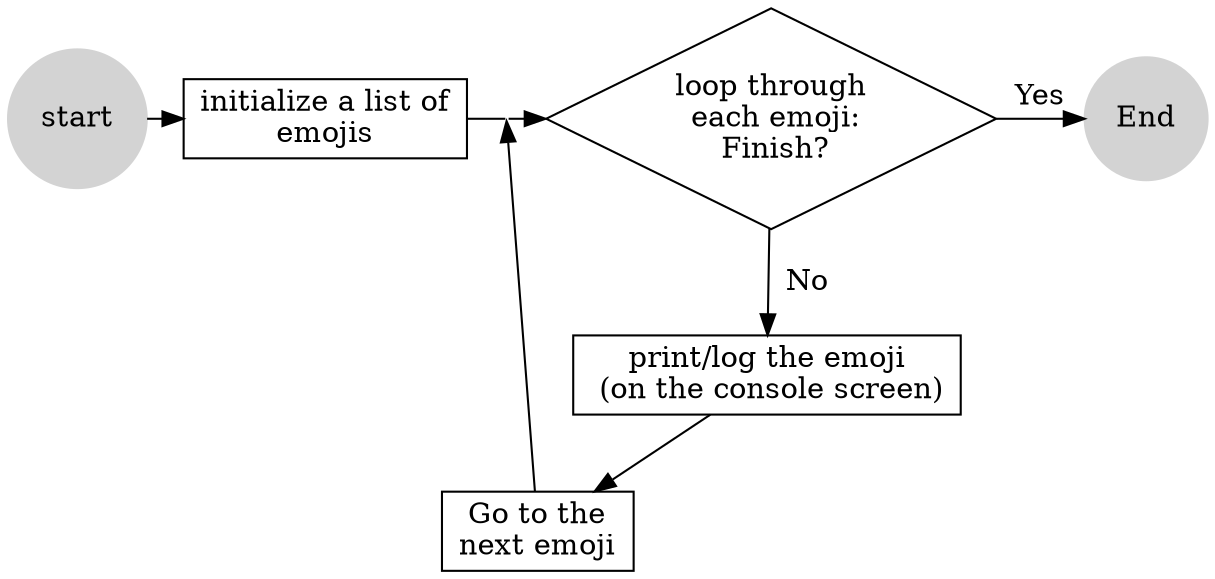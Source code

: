 digraph D {

A [shape=circle; label="start";style=filled,color=lightgrey]
B [shape=box; label="initialize a list of\n emojis "]
C [shape=diamond; label="loop through\n each emoji:\n Finish?"]
D [shape=circle; label="End";style=filled,color=lightgrey]
E [shape=box; label="print/log the emoji\n (on the console screen)"]
F [shape=box; label="Go to the\nnext emoji"]
G [label="", fixedsize="false", width=0, height=0, shape=none]

//rank
{rank = same; D, C}

//graph
A -> B [minlen=0.5];
B -> G[minlen=0.5,arrowhead=None];
G -> C[minlen=0.5];
C -> D [label="Yes"];
C -> E [label="  No",minlen=1];
E -> F -> G;
}
